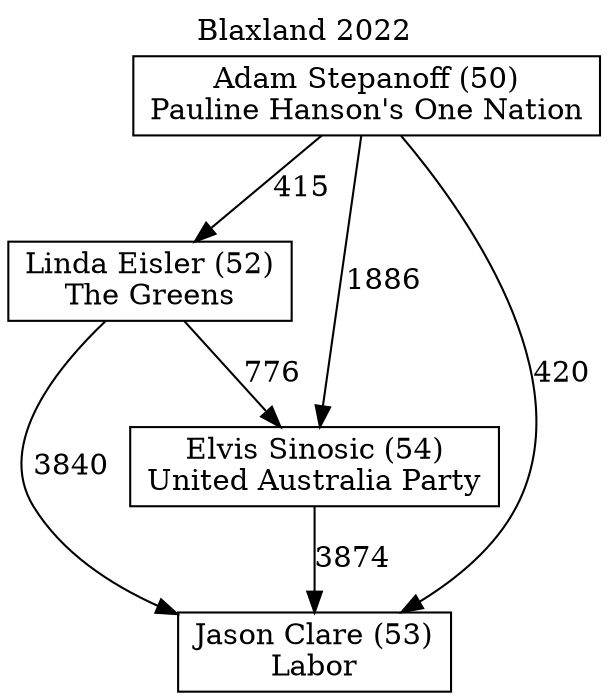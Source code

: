 // House preference flow
digraph "Jason Clare (53)_Blaxland_2022" {
	graph [label="Blaxland 2022" labelloc=t mclimit=10]
	node [shape=box]
	"Adam Stepanoff (50)" [label="Adam Stepanoff (50)
Pauline Hanson's One Nation"]
	"Linda Eisler (52)" [label="Linda Eisler (52)
The Greens"]
	"Elvis Sinosic (54)" [label="Elvis Sinosic (54)
United Australia Party"]
	"Jason Clare (53)" [label="Jason Clare (53)
Labor"]
	"Linda Eisler (52)" -> "Jason Clare (53)" [label=3840]
	"Adam Stepanoff (50)" -> "Elvis Sinosic (54)" [label=1886]
	"Linda Eisler (52)" -> "Elvis Sinosic (54)" [label=776]
	"Elvis Sinosic (54)" -> "Jason Clare (53)" [label=3874]
	"Adam Stepanoff (50)" -> "Linda Eisler (52)" [label=415]
	"Adam Stepanoff (50)" -> "Jason Clare (53)" [label=420]
}
